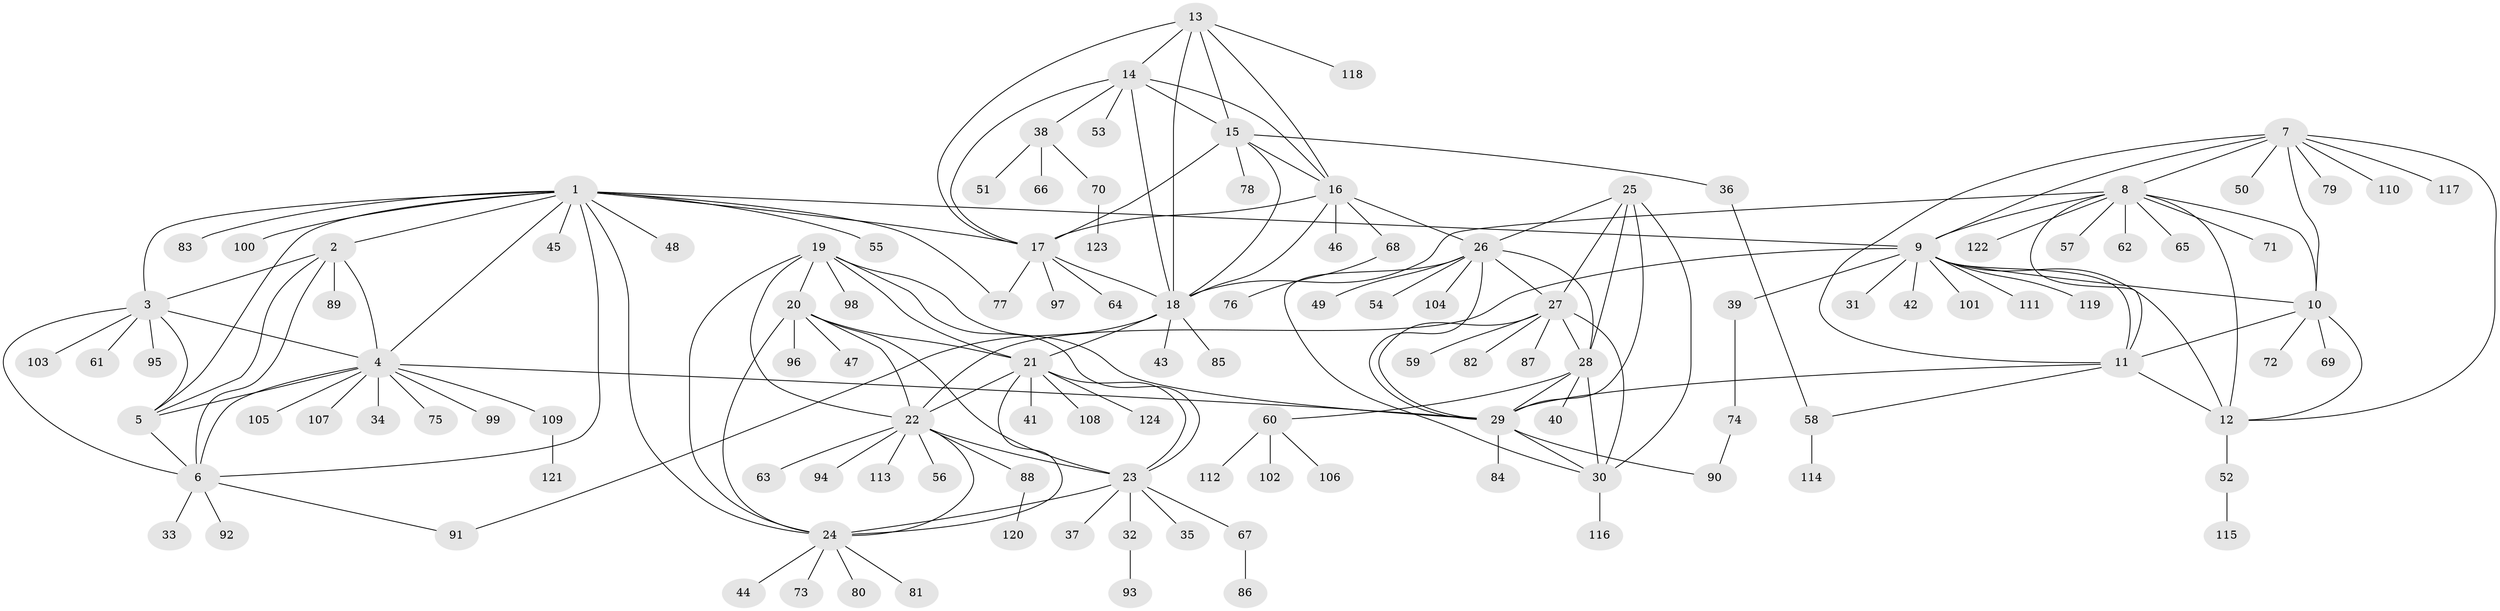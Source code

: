 // Generated by graph-tools (version 1.1) at 2025/02/03/09/25 03:02:42]
// undirected, 124 vertices, 183 edges
graph export_dot {
graph [start="1"]
  node [color=gray90,style=filled];
  1;
  2;
  3;
  4;
  5;
  6;
  7;
  8;
  9;
  10;
  11;
  12;
  13;
  14;
  15;
  16;
  17;
  18;
  19;
  20;
  21;
  22;
  23;
  24;
  25;
  26;
  27;
  28;
  29;
  30;
  31;
  32;
  33;
  34;
  35;
  36;
  37;
  38;
  39;
  40;
  41;
  42;
  43;
  44;
  45;
  46;
  47;
  48;
  49;
  50;
  51;
  52;
  53;
  54;
  55;
  56;
  57;
  58;
  59;
  60;
  61;
  62;
  63;
  64;
  65;
  66;
  67;
  68;
  69;
  70;
  71;
  72;
  73;
  74;
  75;
  76;
  77;
  78;
  79;
  80;
  81;
  82;
  83;
  84;
  85;
  86;
  87;
  88;
  89;
  90;
  91;
  92;
  93;
  94;
  95;
  96;
  97;
  98;
  99;
  100;
  101;
  102;
  103;
  104;
  105;
  106;
  107;
  108;
  109;
  110;
  111;
  112;
  113;
  114;
  115;
  116;
  117;
  118;
  119;
  120;
  121;
  122;
  123;
  124;
  1 -- 2;
  1 -- 3;
  1 -- 4;
  1 -- 5;
  1 -- 6;
  1 -- 9;
  1 -- 17;
  1 -- 24;
  1 -- 45;
  1 -- 48;
  1 -- 55;
  1 -- 77;
  1 -- 83;
  1 -- 100;
  2 -- 3;
  2 -- 4;
  2 -- 5;
  2 -- 6;
  2 -- 89;
  3 -- 4;
  3 -- 5;
  3 -- 6;
  3 -- 61;
  3 -- 95;
  3 -- 103;
  4 -- 5;
  4 -- 6;
  4 -- 29;
  4 -- 34;
  4 -- 75;
  4 -- 99;
  4 -- 105;
  4 -- 107;
  4 -- 109;
  5 -- 6;
  6 -- 33;
  6 -- 91;
  6 -- 92;
  7 -- 8;
  7 -- 9;
  7 -- 10;
  7 -- 11;
  7 -- 12;
  7 -- 50;
  7 -- 79;
  7 -- 110;
  7 -- 117;
  8 -- 9;
  8 -- 10;
  8 -- 11;
  8 -- 12;
  8 -- 18;
  8 -- 57;
  8 -- 62;
  8 -- 65;
  8 -- 71;
  8 -- 122;
  9 -- 10;
  9 -- 11;
  9 -- 12;
  9 -- 22;
  9 -- 31;
  9 -- 39;
  9 -- 42;
  9 -- 101;
  9 -- 111;
  9 -- 119;
  10 -- 11;
  10 -- 12;
  10 -- 69;
  10 -- 72;
  11 -- 12;
  11 -- 29;
  11 -- 58;
  12 -- 52;
  13 -- 14;
  13 -- 15;
  13 -- 16;
  13 -- 17;
  13 -- 18;
  13 -- 118;
  14 -- 15;
  14 -- 16;
  14 -- 17;
  14 -- 18;
  14 -- 38;
  14 -- 53;
  15 -- 16;
  15 -- 17;
  15 -- 18;
  15 -- 36;
  15 -- 78;
  16 -- 17;
  16 -- 18;
  16 -- 26;
  16 -- 46;
  16 -- 68;
  17 -- 18;
  17 -- 64;
  17 -- 77;
  17 -- 97;
  18 -- 21;
  18 -- 43;
  18 -- 85;
  18 -- 91;
  19 -- 20;
  19 -- 21;
  19 -- 22;
  19 -- 23;
  19 -- 24;
  19 -- 29;
  19 -- 98;
  20 -- 21;
  20 -- 22;
  20 -- 23;
  20 -- 24;
  20 -- 47;
  20 -- 96;
  21 -- 22;
  21 -- 23;
  21 -- 24;
  21 -- 41;
  21 -- 108;
  21 -- 124;
  22 -- 23;
  22 -- 24;
  22 -- 56;
  22 -- 63;
  22 -- 88;
  22 -- 94;
  22 -- 113;
  23 -- 24;
  23 -- 32;
  23 -- 35;
  23 -- 37;
  23 -- 67;
  24 -- 44;
  24 -- 73;
  24 -- 80;
  24 -- 81;
  25 -- 26;
  25 -- 27;
  25 -- 28;
  25 -- 29;
  25 -- 30;
  26 -- 27;
  26 -- 28;
  26 -- 29;
  26 -- 30;
  26 -- 49;
  26 -- 54;
  26 -- 104;
  27 -- 28;
  27 -- 29;
  27 -- 30;
  27 -- 59;
  27 -- 82;
  27 -- 87;
  28 -- 29;
  28 -- 30;
  28 -- 40;
  28 -- 60;
  29 -- 30;
  29 -- 84;
  29 -- 90;
  30 -- 116;
  32 -- 93;
  36 -- 58;
  38 -- 51;
  38 -- 66;
  38 -- 70;
  39 -- 74;
  52 -- 115;
  58 -- 114;
  60 -- 102;
  60 -- 106;
  60 -- 112;
  67 -- 86;
  68 -- 76;
  70 -- 123;
  74 -- 90;
  88 -- 120;
  109 -- 121;
}

